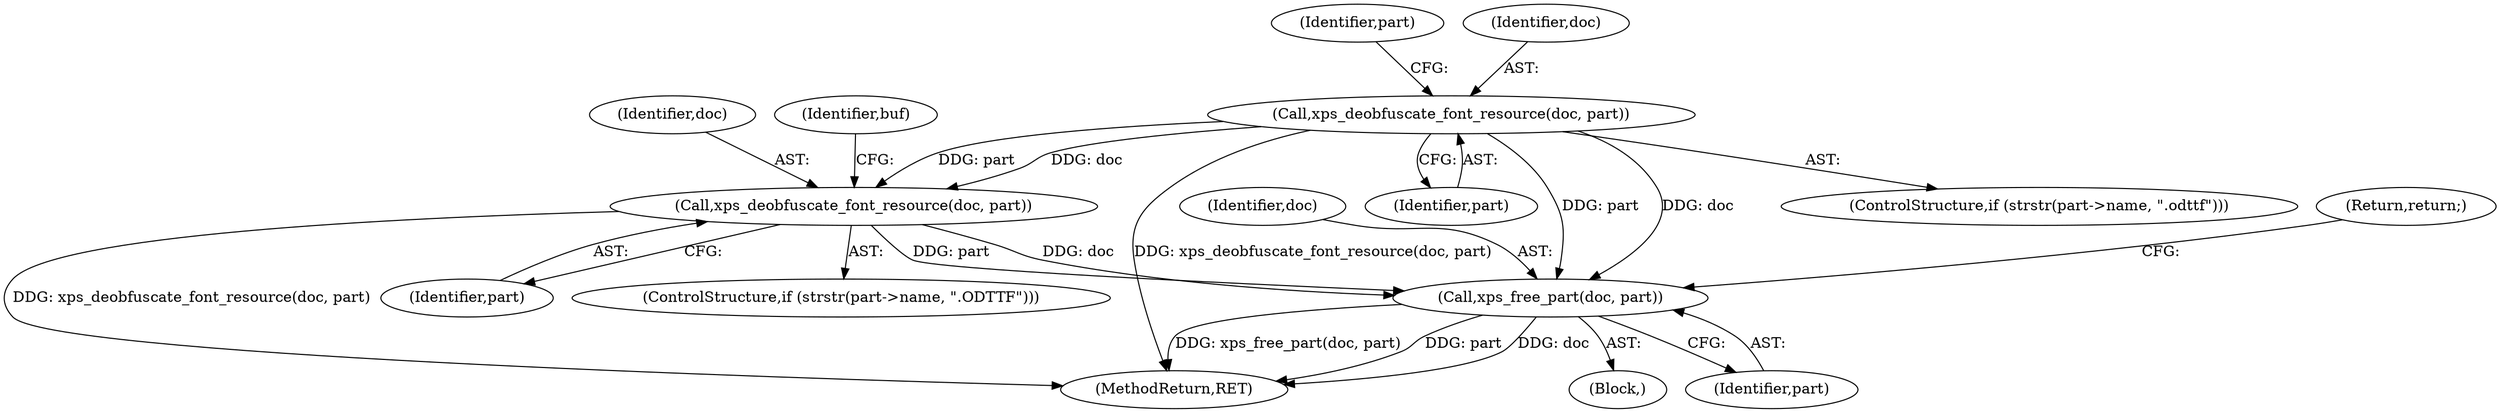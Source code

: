 digraph "0_ghostscript_60dabde18d7fe12b19da8b509bdfee9cc886aafc_1@pointer" {
"1000487" [label="(Call,xps_deobfuscate_font_resource(doc, part))"];
"1000496" [label="(Call,xps_deobfuscate_font_resource(doc, part))"];
"1000540" [label="(Call,xps_free_part(doc, part))"];
"1000498" [label="(Identifier,part)"];
"1000490" [label="(ControlStructure,if (strstr(part->name, \".ODTTF\")))"];
"1000497" [label="(Identifier,doc)"];
"1000481" [label="(ControlStructure,if (strstr(part->name, \".odttf\")))"];
"1000540" [label="(Call,xps_free_part(doc, part))"];
"1000543" [label="(Return,return;)"];
"1000780" [label="(MethodReturn,RET)"];
"1000528" [label="(Block,)"];
"1000541" [label="(Identifier,doc)"];
"1000487" [label="(Call,xps_deobfuscate_font_resource(doc, part))"];
"1000496" [label="(Call,xps_deobfuscate_font_resource(doc, part))"];
"1000489" [label="(Identifier,part)"];
"1000493" [label="(Identifier,part)"];
"1000542" [label="(Identifier,part)"];
"1000488" [label="(Identifier,doc)"];
"1000502" [label="(Identifier,buf)"];
"1000487" -> "1000481"  [label="AST: "];
"1000487" -> "1000489"  [label="CFG: "];
"1000488" -> "1000487"  [label="AST: "];
"1000489" -> "1000487"  [label="AST: "];
"1000493" -> "1000487"  [label="CFG: "];
"1000487" -> "1000780"  [label="DDG: xps_deobfuscate_font_resource(doc, part)"];
"1000487" -> "1000496"  [label="DDG: doc"];
"1000487" -> "1000496"  [label="DDG: part"];
"1000487" -> "1000540"  [label="DDG: doc"];
"1000487" -> "1000540"  [label="DDG: part"];
"1000496" -> "1000490"  [label="AST: "];
"1000496" -> "1000498"  [label="CFG: "];
"1000497" -> "1000496"  [label="AST: "];
"1000498" -> "1000496"  [label="AST: "];
"1000502" -> "1000496"  [label="CFG: "];
"1000496" -> "1000780"  [label="DDG: xps_deobfuscate_font_resource(doc, part)"];
"1000496" -> "1000540"  [label="DDG: doc"];
"1000496" -> "1000540"  [label="DDG: part"];
"1000540" -> "1000528"  [label="AST: "];
"1000540" -> "1000542"  [label="CFG: "];
"1000541" -> "1000540"  [label="AST: "];
"1000542" -> "1000540"  [label="AST: "];
"1000543" -> "1000540"  [label="CFG: "];
"1000540" -> "1000780"  [label="DDG: xps_free_part(doc, part)"];
"1000540" -> "1000780"  [label="DDG: part"];
"1000540" -> "1000780"  [label="DDG: doc"];
}
